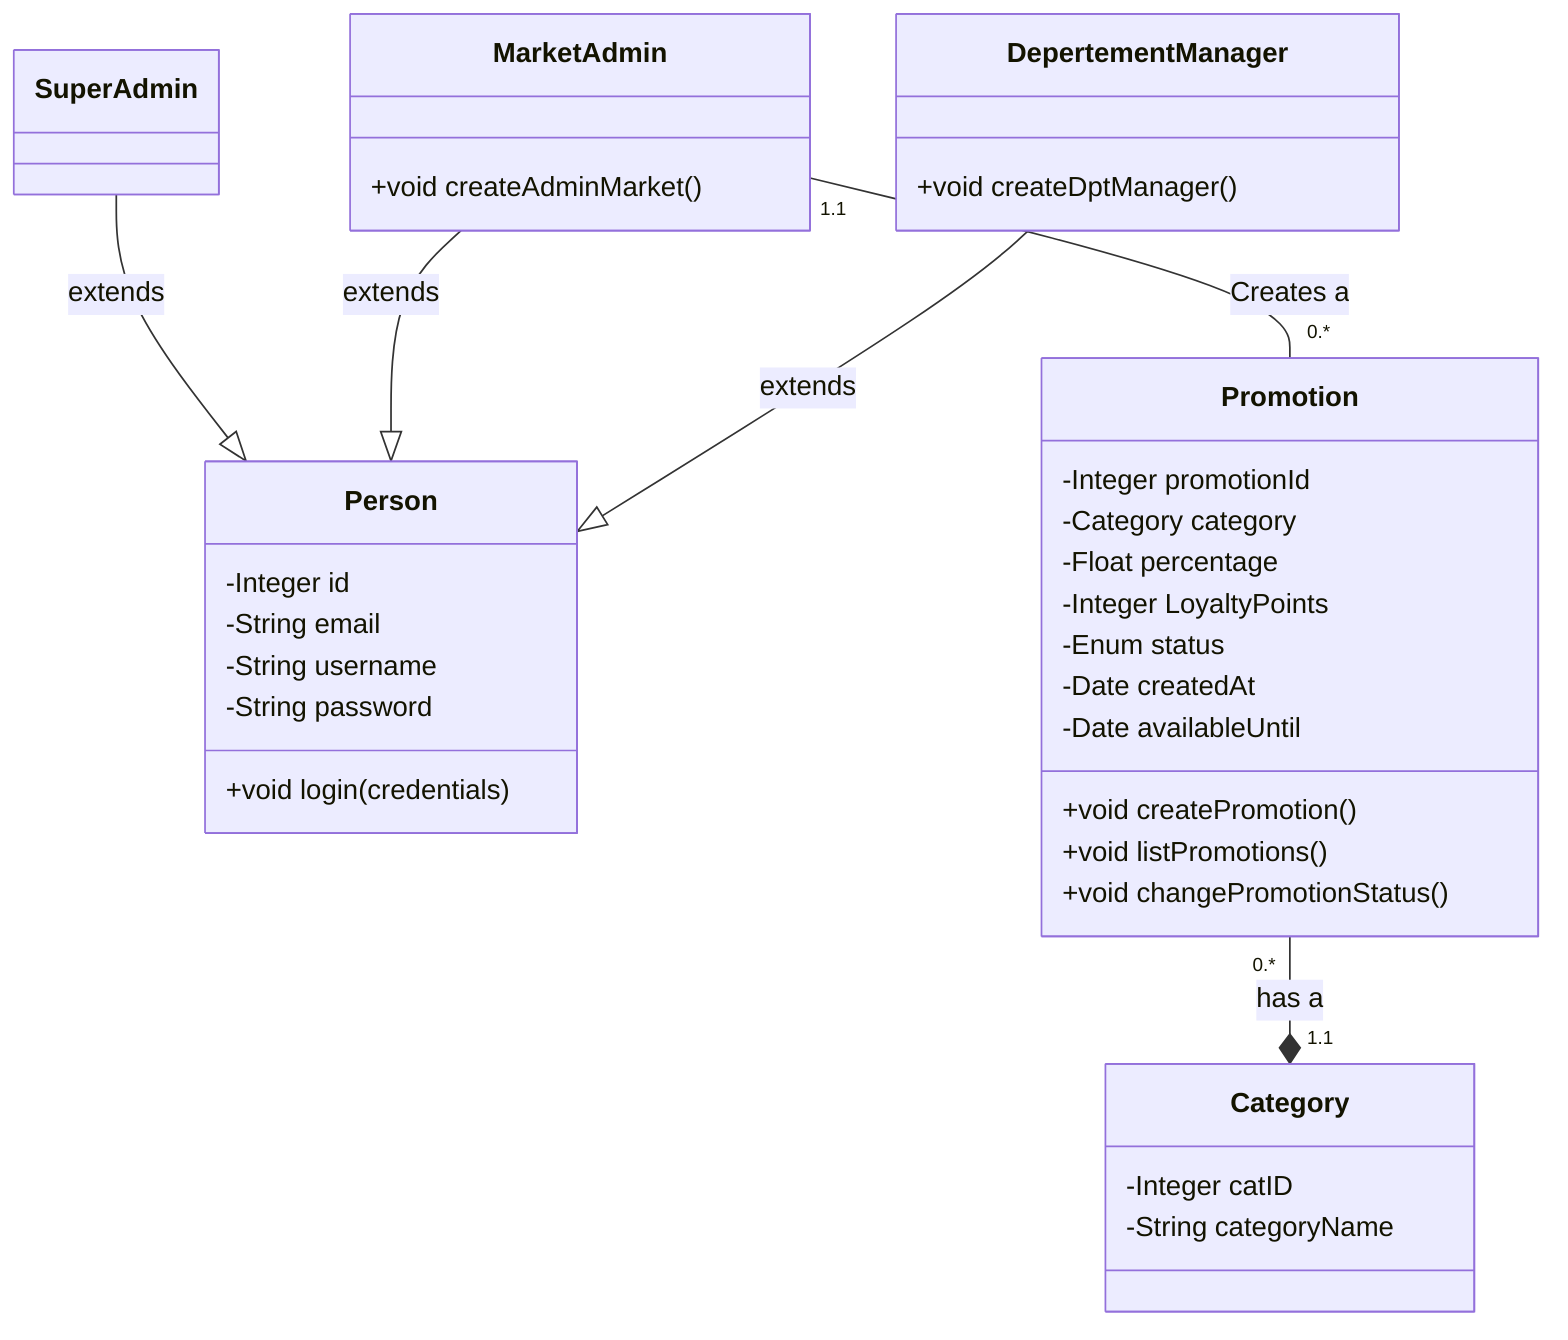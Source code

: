 classDiagram
   SuperAdmin --|> Person : extends
   MarketAdmin --|> Person : extends
   DepertementManager --|> Person : extends
   Promotion "0.*" --* "1.1" Category : has a
   MarketAdmin "1.1" -- "0.*" Promotion : Creates a

   class Promotion{
    -Integer promotionId
    -Category category
    -Float percentage
    -Integer LoyaltyPoints
    -Enum status
    -Date createdAt
    -Date availableUntil

    +void createPromotion()
    +void listPromotions()
    +void changePromotionStatus()
   }

   class Category{
    -Integer catID
    -String categoryName

   }
   
   class Person{
    -Integer id
    -String email
    -String username
    -String password

    +void login(credentials)
   }

   class SuperAdmin{

   }

   class MarketAdmin{
    +void createAdminMarket()
   }

   class DepertementManager{
    +void createDptManager()
   }